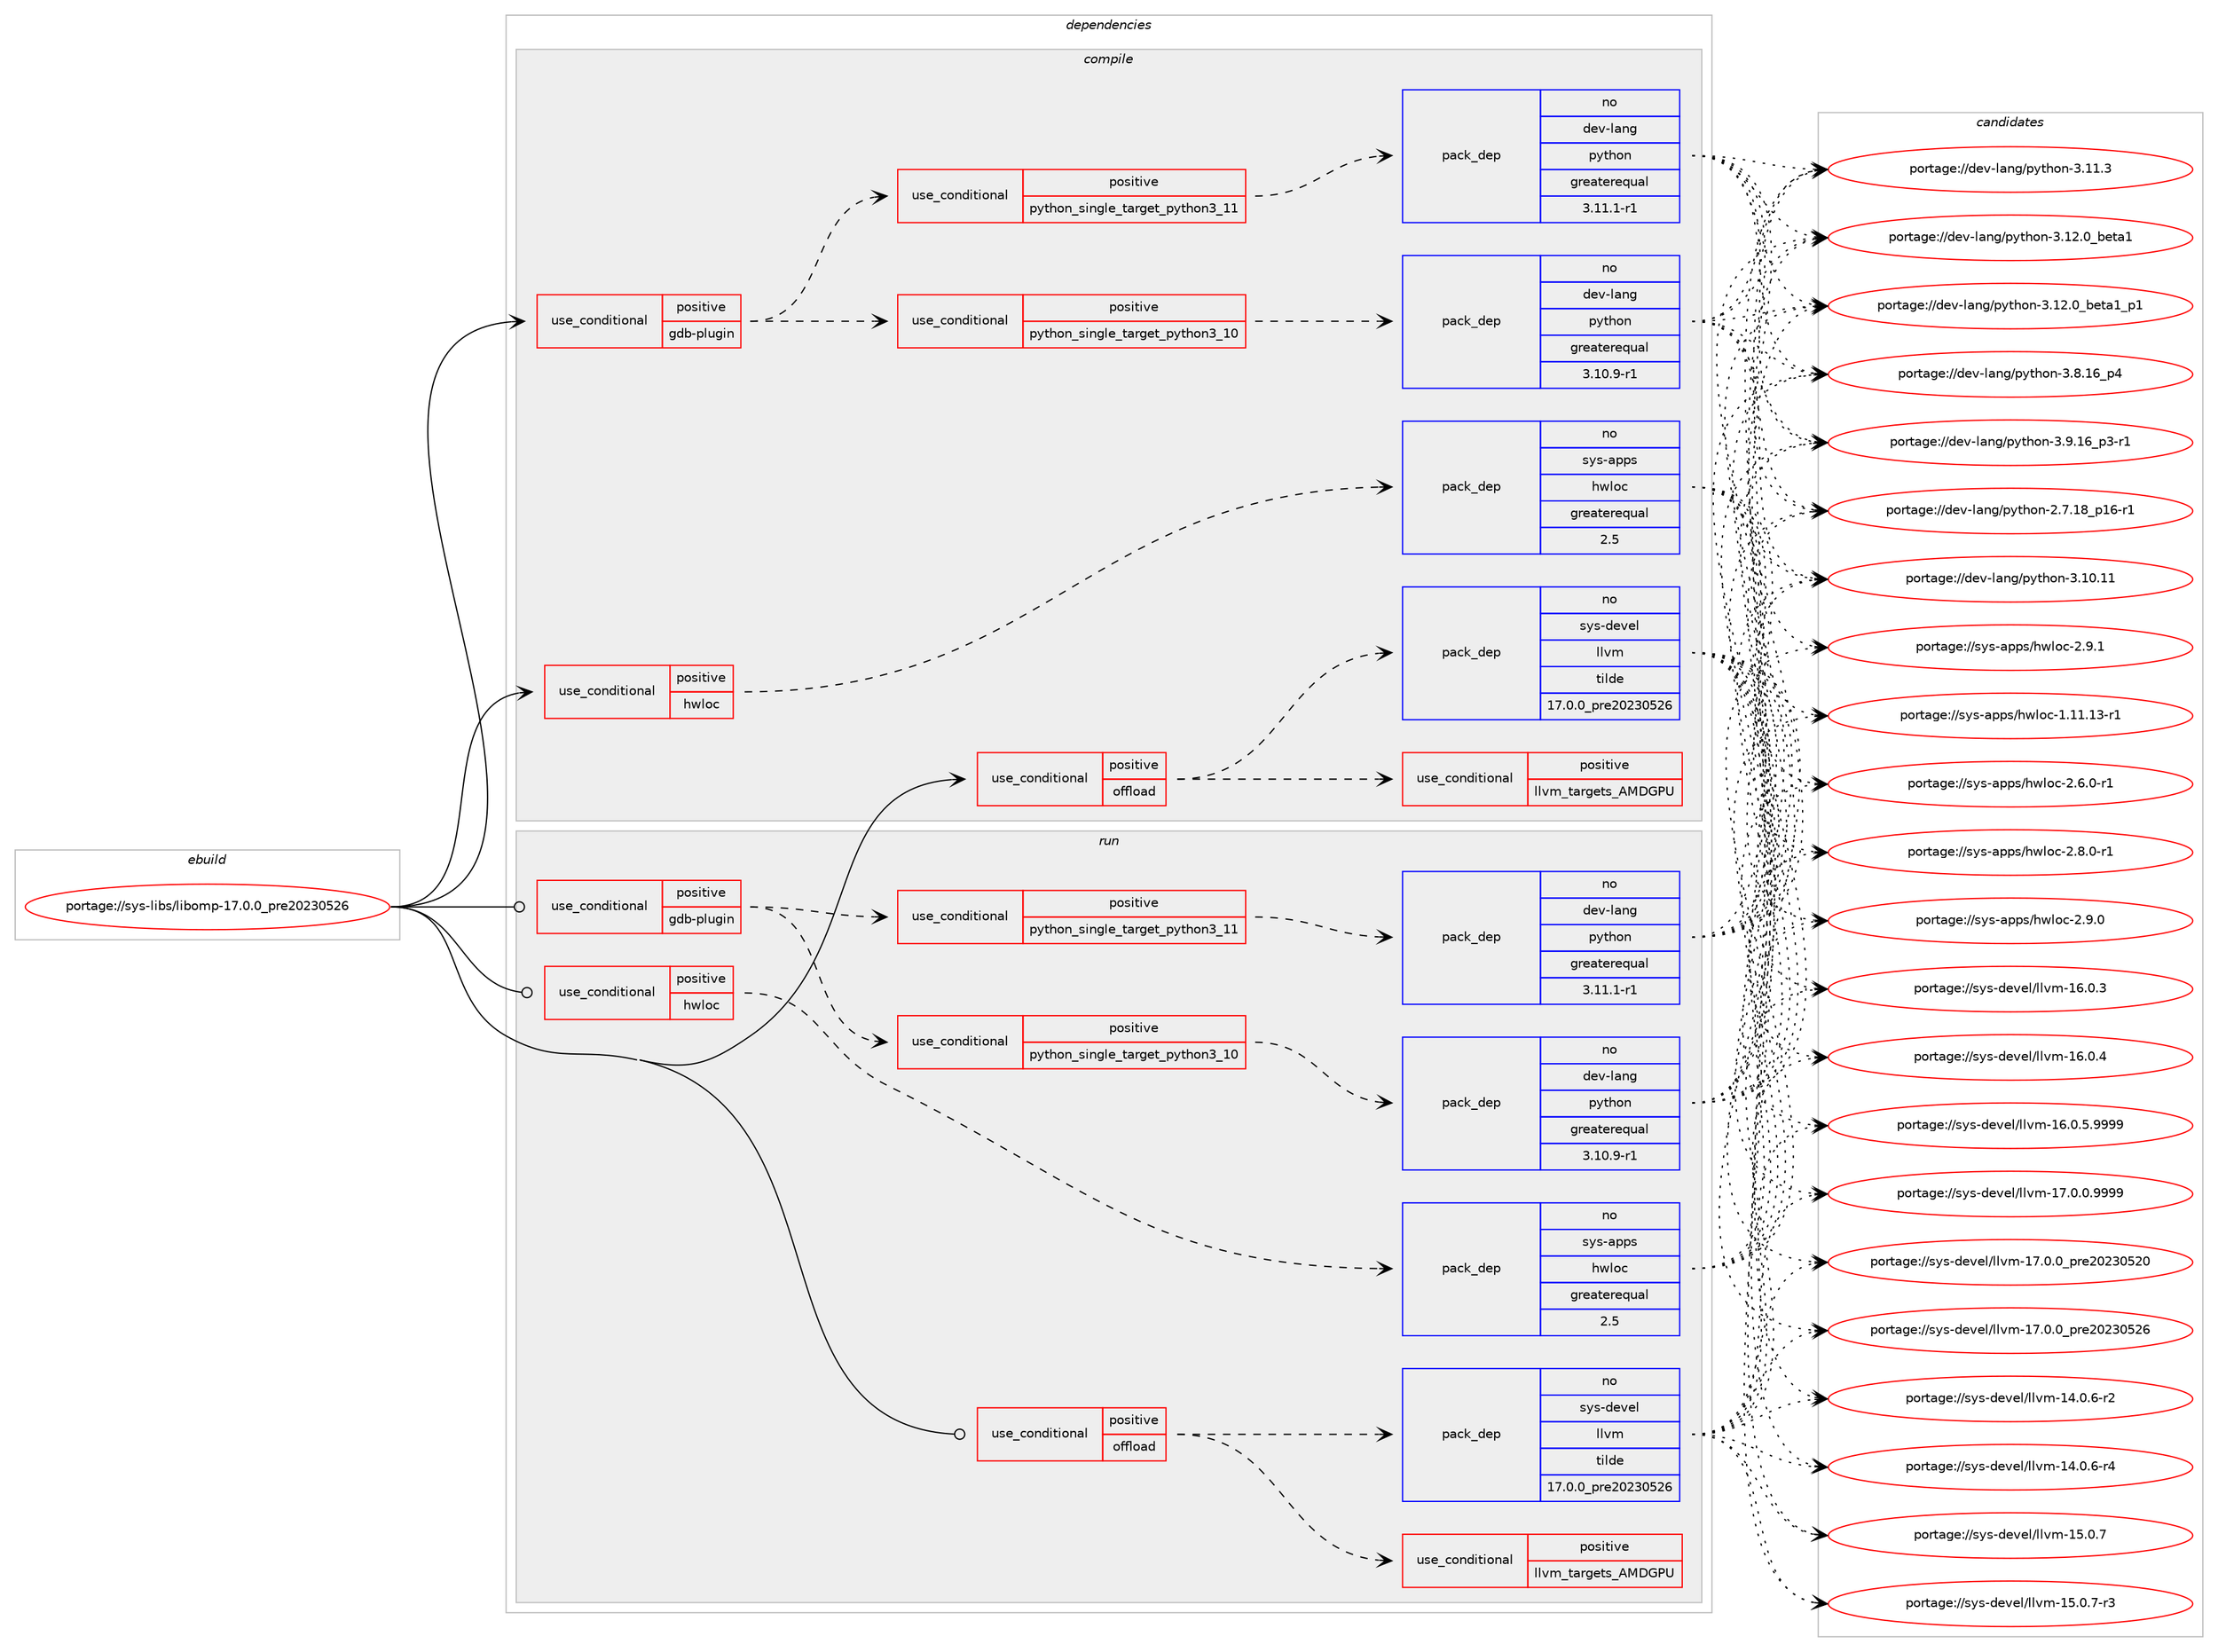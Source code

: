 digraph prolog {

# *************
# Graph options
# *************

newrank=true;
concentrate=true;
compound=true;
graph [rankdir=LR,fontname=Helvetica,fontsize=10,ranksep=1.5];#, ranksep=2.5, nodesep=0.2];
edge  [arrowhead=vee];
node  [fontname=Helvetica,fontsize=10];

# **********
# The ebuild
# **********

subgraph cluster_leftcol {
color=gray;
rank=same;
label=<<i>ebuild</i>>;
id [label="portage://sys-libs/libomp-17.0.0_pre20230526", color=red, width=4, href="../sys-libs/libomp-17.0.0_pre20230526.svg"];
}

# ****************
# The dependencies
# ****************

subgraph cluster_midcol {
color=gray;
label=<<i>dependencies</i>>;
subgraph cluster_compile {
fillcolor="#eeeeee";
style=filled;
label=<<i>compile</i>>;
subgraph cond3441 {
dependency5179 [label=<<TABLE BORDER="0" CELLBORDER="1" CELLSPACING="0" CELLPADDING="4"><TR><TD ROWSPAN="3" CELLPADDING="10">use_conditional</TD></TR><TR><TD>positive</TD></TR><TR><TD>gdb-plugin</TD></TR></TABLE>>, shape=none, color=red];
subgraph cond3442 {
dependency5180 [label=<<TABLE BORDER="0" CELLBORDER="1" CELLSPACING="0" CELLPADDING="4"><TR><TD ROWSPAN="3" CELLPADDING="10">use_conditional</TD></TR><TR><TD>positive</TD></TR><TR><TD>python_single_target_python3_10</TD></TR></TABLE>>, shape=none, color=red];
subgraph pack1710 {
dependency5181 [label=<<TABLE BORDER="0" CELLBORDER="1" CELLSPACING="0" CELLPADDING="4" WIDTH="220"><TR><TD ROWSPAN="6" CELLPADDING="30">pack_dep</TD></TR><TR><TD WIDTH="110">no</TD></TR><TR><TD>dev-lang</TD></TR><TR><TD>python</TD></TR><TR><TD>greaterequal</TD></TR><TR><TD>3.10.9-r1</TD></TR></TABLE>>, shape=none, color=blue];
}
dependency5180:e -> dependency5181:w [weight=20,style="dashed",arrowhead="vee"];
}
dependency5179:e -> dependency5180:w [weight=20,style="dashed",arrowhead="vee"];
subgraph cond3443 {
dependency5182 [label=<<TABLE BORDER="0" CELLBORDER="1" CELLSPACING="0" CELLPADDING="4"><TR><TD ROWSPAN="3" CELLPADDING="10">use_conditional</TD></TR><TR><TD>positive</TD></TR><TR><TD>python_single_target_python3_11</TD></TR></TABLE>>, shape=none, color=red];
subgraph pack1711 {
dependency5183 [label=<<TABLE BORDER="0" CELLBORDER="1" CELLSPACING="0" CELLPADDING="4" WIDTH="220"><TR><TD ROWSPAN="6" CELLPADDING="30">pack_dep</TD></TR><TR><TD WIDTH="110">no</TD></TR><TR><TD>dev-lang</TD></TR><TR><TD>python</TD></TR><TR><TD>greaterequal</TD></TR><TR><TD>3.11.1-r1</TD></TR></TABLE>>, shape=none, color=blue];
}
dependency5182:e -> dependency5183:w [weight=20,style="dashed",arrowhead="vee"];
}
dependency5179:e -> dependency5182:w [weight=20,style="dashed",arrowhead="vee"];
}
id:e -> dependency5179:w [weight=20,style="solid",arrowhead="vee"];
subgraph cond3444 {
dependency5184 [label=<<TABLE BORDER="0" CELLBORDER="1" CELLSPACING="0" CELLPADDING="4"><TR><TD ROWSPAN="3" CELLPADDING="10">use_conditional</TD></TR><TR><TD>positive</TD></TR><TR><TD>hwloc</TD></TR></TABLE>>, shape=none, color=red];
subgraph pack1712 {
dependency5185 [label=<<TABLE BORDER="0" CELLBORDER="1" CELLSPACING="0" CELLPADDING="4" WIDTH="220"><TR><TD ROWSPAN="6" CELLPADDING="30">pack_dep</TD></TR><TR><TD WIDTH="110">no</TD></TR><TR><TD>sys-apps</TD></TR><TR><TD>hwloc</TD></TR><TR><TD>greaterequal</TD></TR><TR><TD>2.5</TD></TR></TABLE>>, shape=none, color=blue];
}
dependency5184:e -> dependency5185:w [weight=20,style="dashed",arrowhead="vee"];
}
id:e -> dependency5184:w [weight=20,style="solid",arrowhead="vee"];
subgraph cond3445 {
dependency5186 [label=<<TABLE BORDER="0" CELLBORDER="1" CELLSPACING="0" CELLPADDING="4"><TR><TD ROWSPAN="3" CELLPADDING="10">use_conditional</TD></TR><TR><TD>positive</TD></TR><TR><TD>offload</TD></TR></TABLE>>, shape=none, color=red];
# *** BEGIN UNKNOWN DEPENDENCY TYPE (TODO) ***
# dependency5186 -> package_dependency(portage://sys-libs/libomp-17.0.0_pre20230526,install,no,dev-libs,libffi,none,[,,],any_same_slot,[use(optenable(abi_x86_32),negative),use(optenable(abi_x86_64),negative),use(optenable(abi_x86_x32),negative),use(optenable(abi_mips_n32),negative),use(optenable(abi_mips_n64),negative),use(optenable(abi_mips_o32),negative),use(optenable(abi_s390_32),negative),use(optenable(abi_s390_64),negative)])
# *** END UNKNOWN DEPENDENCY TYPE (TODO) ***

subgraph pack1713 {
dependency5187 [label=<<TABLE BORDER="0" CELLBORDER="1" CELLSPACING="0" CELLPADDING="4" WIDTH="220"><TR><TD ROWSPAN="6" CELLPADDING="30">pack_dep</TD></TR><TR><TD WIDTH="110">no</TD></TR><TR><TD>sys-devel</TD></TR><TR><TD>llvm</TD></TR><TR><TD>tilde</TD></TR><TR><TD>17.0.0_pre20230526</TD></TR></TABLE>>, shape=none, color=blue];
}
dependency5186:e -> dependency5187:w [weight=20,style="dashed",arrowhead="vee"];
subgraph cond3446 {
dependency5188 [label=<<TABLE BORDER="0" CELLBORDER="1" CELLSPACING="0" CELLPADDING="4"><TR><TD ROWSPAN="3" CELLPADDING="10">use_conditional</TD></TR><TR><TD>positive</TD></TR><TR><TD>llvm_targets_AMDGPU</TD></TR></TABLE>>, shape=none, color=red];
# *** BEGIN UNKNOWN DEPENDENCY TYPE (TODO) ***
# dependency5188 -> package_dependency(portage://sys-libs/libomp-17.0.0_pre20230526,install,no,dev-libs,rocr-runtime,none,[,,],any_same_slot,[])
# *** END UNKNOWN DEPENDENCY TYPE (TODO) ***

}
dependency5186:e -> dependency5188:w [weight=20,style="dashed",arrowhead="vee"];
}
id:e -> dependency5186:w [weight=20,style="solid",arrowhead="vee"];
# *** BEGIN UNKNOWN DEPENDENCY TYPE (TODO) ***
# id -> package_dependency(portage://sys-libs/libomp-17.0.0_pre20230526,install,strong,sys-devel,llvm,none,[,,],[slot(0)],[])
# *** END UNKNOWN DEPENDENCY TYPE (TODO) ***

}
subgraph cluster_compileandrun {
fillcolor="#eeeeee";
style=filled;
label=<<i>compile and run</i>>;
}
subgraph cluster_run {
fillcolor="#eeeeee";
style=filled;
label=<<i>run</i>>;
subgraph cond3447 {
dependency5189 [label=<<TABLE BORDER="0" CELLBORDER="1" CELLSPACING="0" CELLPADDING="4"><TR><TD ROWSPAN="3" CELLPADDING="10">use_conditional</TD></TR><TR><TD>positive</TD></TR><TR><TD>gdb-plugin</TD></TR></TABLE>>, shape=none, color=red];
subgraph cond3448 {
dependency5190 [label=<<TABLE BORDER="0" CELLBORDER="1" CELLSPACING="0" CELLPADDING="4"><TR><TD ROWSPAN="3" CELLPADDING="10">use_conditional</TD></TR><TR><TD>positive</TD></TR><TR><TD>python_single_target_python3_10</TD></TR></TABLE>>, shape=none, color=red];
subgraph pack1714 {
dependency5191 [label=<<TABLE BORDER="0" CELLBORDER="1" CELLSPACING="0" CELLPADDING="4" WIDTH="220"><TR><TD ROWSPAN="6" CELLPADDING="30">pack_dep</TD></TR><TR><TD WIDTH="110">no</TD></TR><TR><TD>dev-lang</TD></TR><TR><TD>python</TD></TR><TR><TD>greaterequal</TD></TR><TR><TD>3.10.9-r1</TD></TR></TABLE>>, shape=none, color=blue];
}
dependency5190:e -> dependency5191:w [weight=20,style="dashed",arrowhead="vee"];
}
dependency5189:e -> dependency5190:w [weight=20,style="dashed",arrowhead="vee"];
subgraph cond3449 {
dependency5192 [label=<<TABLE BORDER="0" CELLBORDER="1" CELLSPACING="0" CELLPADDING="4"><TR><TD ROWSPAN="3" CELLPADDING="10">use_conditional</TD></TR><TR><TD>positive</TD></TR><TR><TD>python_single_target_python3_11</TD></TR></TABLE>>, shape=none, color=red];
subgraph pack1715 {
dependency5193 [label=<<TABLE BORDER="0" CELLBORDER="1" CELLSPACING="0" CELLPADDING="4" WIDTH="220"><TR><TD ROWSPAN="6" CELLPADDING="30">pack_dep</TD></TR><TR><TD WIDTH="110">no</TD></TR><TR><TD>dev-lang</TD></TR><TR><TD>python</TD></TR><TR><TD>greaterequal</TD></TR><TR><TD>3.11.1-r1</TD></TR></TABLE>>, shape=none, color=blue];
}
dependency5192:e -> dependency5193:w [weight=20,style="dashed",arrowhead="vee"];
}
dependency5189:e -> dependency5192:w [weight=20,style="dashed",arrowhead="vee"];
}
id:e -> dependency5189:w [weight=20,style="solid",arrowhead="odot"];
subgraph cond3450 {
dependency5194 [label=<<TABLE BORDER="0" CELLBORDER="1" CELLSPACING="0" CELLPADDING="4"><TR><TD ROWSPAN="3" CELLPADDING="10">use_conditional</TD></TR><TR><TD>positive</TD></TR><TR><TD>hwloc</TD></TR></TABLE>>, shape=none, color=red];
subgraph pack1716 {
dependency5195 [label=<<TABLE BORDER="0" CELLBORDER="1" CELLSPACING="0" CELLPADDING="4" WIDTH="220"><TR><TD ROWSPAN="6" CELLPADDING="30">pack_dep</TD></TR><TR><TD WIDTH="110">no</TD></TR><TR><TD>sys-apps</TD></TR><TR><TD>hwloc</TD></TR><TR><TD>greaterequal</TD></TR><TR><TD>2.5</TD></TR></TABLE>>, shape=none, color=blue];
}
dependency5194:e -> dependency5195:w [weight=20,style="dashed",arrowhead="vee"];
}
id:e -> dependency5194:w [weight=20,style="solid",arrowhead="odot"];
subgraph cond3451 {
dependency5196 [label=<<TABLE BORDER="0" CELLBORDER="1" CELLSPACING="0" CELLPADDING="4"><TR><TD ROWSPAN="3" CELLPADDING="10">use_conditional</TD></TR><TR><TD>positive</TD></TR><TR><TD>offload</TD></TR></TABLE>>, shape=none, color=red];
# *** BEGIN UNKNOWN DEPENDENCY TYPE (TODO) ***
# dependency5196 -> package_dependency(portage://sys-libs/libomp-17.0.0_pre20230526,run,no,dev-libs,libffi,none,[,,],any_same_slot,[use(optenable(abi_x86_32),negative),use(optenable(abi_x86_64),negative),use(optenable(abi_x86_x32),negative),use(optenable(abi_mips_n32),negative),use(optenable(abi_mips_n64),negative),use(optenable(abi_mips_o32),negative),use(optenable(abi_s390_32),negative),use(optenable(abi_s390_64),negative)])
# *** END UNKNOWN DEPENDENCY TYPE (TODO) ***

subgraph pack1717 {
dependency5197 [label=<<TABLE BORDER="0" CELLBORDER="1" CELLSPACING="0" CELLPADDING="4" WIDTH="220"><TR><TD ROWSPAN="6" CELLPADDING="30">pack_dep</TD></TR><TR><TD WIDTH="110">no</TD></TR><TR><TD>sys-devel</TD></TR><TR><TD>llvm</TD></TR><TR><TD>tilde</TD></TR><TR><TD>17.0.0_pre20230526</TD></TR></TABLE>>, shape=none, color=blue];
}
dependency5196:e -> dependency5197:w [weight=20,style="dashed",arrowhead="vee"];
subgraph cond3452 {
dependency5198 [label=<<TABLE BORDER="0" CELLBORDER="1" CELLSPACING="0" CELLPADDING="4"><TR><TD ROWSPAN="3" CELLPADDING="10">use_conditional</TD></TR><TR><TD>positive</TD></TR><TR><TD>llvm_targets_AMDGPU</TD></TR></TABLE>>, shape=none, color=red];
# *** BEGIN UNKNOWN DEPENDENCY TYPE (TODO) ***
# dependency5198 -> package_dependency(portage://sys-libs/libomp-17.0.0_pre20230526,run,no,dev-libs,rocr-runtime,none,[,,],any_same_slot,[])
# *** END UNKNOWN DEPENDENCY TYPE (TODO) ***

}
dependency5196:e -> dependency5198:w [weight=20,style="dashed",arrowhead="vee"];
}
id:e -> dependency5196:w [weight=20,style="solid",arrowhead="odot"];
}
}

# **************
# The candidates
# **************

subgraph cluster_choices {
rank=same;
color=gray;
label=<<i>candidates</i>>;

subgraph choice1710 {
color=black;
nodesep=1;
choice100101118451089711010347112121116104111110455046554649569511249544511449 [label="portage://dev-lang/python-2.7.18_p16-r1", color=red, width=4,href="../dev-lang/python-2.7.18_p16-r1.svg"];
choice1001011184510897110103471121211161041111104551464948464949 [label="portage://dev-lang/python-3.10.11", color=red, width=4,href="../dev-lang/python-3.10.11.svg"];
choice10010111845108971101034711212111610411111045514649494651 [label="portage://dev-lang/python-3.11.3", color=red, width=4,href="../dev-lang/python-3.11.3.svg"];
choice1001011184510897110103471121211161041111104551464950464895981011169749 [label="portage://dev-lang/python-3.12.0_beta1", color=red, width=4,href="../dev-lang/python-3.12.0_beta1.svg"];
choice10010111845108971101034711212111610411111045514649504648959810111697499511249 [label="portage://dev-lang/python-3.12.0_beta1_p1", color=red, width=4,href="../dev-lang/python-3.12.0_beta1_p1.svg"];
choice100101118451089711010347112121116104111110455146564649549511252 [label="portage://dev-lang/python-3.8.16_p4", color=red, width=4,href="../dev-lang/python-3.8.16_p4.svg"];
choice1001011184510897110103471121211161041111104551465746495495112514511449 [label="portage://dev-lang/python-3.9.16_p3-r1", color=red, width=4,href="../dev-lang/python-3.9.16_p3-r1.svg"];
dependency5181:e -> choice100101118451089711010347112121116104111110455046554649569511249544511449:w [style=dotted,weight="100"];
dependency5181:e -> choice1001011184510897110103471121211161041111104551464948464949:w [style=dotted,weight="100"];
dependency5181:e -> choice10010111845108971101034711212111610411111045514649494651:w [style=dotted,weight="100"];
dependency5181:e -> choice1001011184510897110103471121211161041111104551464950464895981011169749:w [style=dotted,weight="100"];
dependency5181:e -> choice10010111845108971101034711212111610411111045514649504648959810111697499511249:w [style=dotted,weight="100"];
dependency5181:e -> choice100101118451089711010347112121116104111110455146564649549511252:w [style=dotted,weight="100"];
dependency5181:e -> choice1001011184510897110103471121211161041111104551465746495495112514511449:w [style=dotted,weight="100"];
}
subgraph choice1711 {
color=black;
nodesep=1;
choice100101118451089711010347112121116104111110455046554649569511249544511449 [label="portage://dev-lang/python-2.7.18_p16-r1", color=red, width=4,href="../dev-lang/python-2.7.18_p16-r1.svg"];
choice1001011184510897110103471121211161041111104551464948464949 [label="portage://dev-lang/python-3.10.11", color=red, width=4,href="../dev-lang/python-3.10.11.svg"];
choice10010111845108971101034711212111610411111045514649494651 [label="portage://dev-lang/python-3.11.3", color=red, width=4,href="../dev-lang/python-3.11.3.svg"];
choice1001011184510897110103471121211161041111104551464950464895981011169749 [label="portage://dev-lang/python-3.12.0_beta1", color=red, width=4,href="../dev-lang/python-3.12.0_beta1.svg"];
choice10010111845108971101034711212111610411111045514649504648959810111697499511249 [label="portage://dev-lang/python-3.12.0_beta1_p1", color=red, width=4,href="../dev-lang/python-3.12.0_beta1_p1.svg"];
choice100101118451089711010347112121116104111110455146564649549511252 [label="portage://dev-lang/python-3.8.16_p4", color=red, width=4,href="../dev-lang/python-3.8.16_p4.svg"];
choice1001011184510897110103471121211161041111104551465746495495112514511449 [label="portage://dev-lang/python-3.9.16_p3-r1", color=red, width=4,href="../dev-lang/python-3.9.16_p3-r1.svg"];
dependency5183:e -> choice100101118451089711010347112121116104111110455046554649569511249544511449:w [style=dotted,weight="100"];
dependency5183:e -> choice1001011184510897110103471121211161041111104551464948464949:w [style=dotted,weight="100"];
dependency5183:e -> choice10010111845108971101034711212111610411111045514649494651:w [style=dotted,weight="100"];
dependency5183:e -> choice1001011184510897110103471121211161041111104551464950464895981011169749:w [style=dotted,weight="100"];
dependency5183:e -> choice10010111845108971101034711212111610411111045514649504648959810111697499511249:w [style=dotted,weight="100"];
dependency5183:e -> choice100101118451089711010347112121116104111110455146564649549511252:w [style=dotted,weight="100"];
dependency5183:e -> choice1001011184510897110103471121211161041111104551465746495495112514511449:w [style=dotted,weight="100"];
}
subgraph choice1712 {
color=black;
nodesep=1;
choice1151211154597112112115471041191081119945494649494649514511449 [label="portage://sys-apps/hwloc-1.11.13-r1", color=red, width=4,href="../sys-apps/hwloc-1.11.13-r1.svg"];
choice115121115459711211211547104119108111994550465446484511449 [label="portage://sys-apps/hwloc-2.6.0-r1", color=red, width=4,href="../sys-apps/hwloc-2.6.0-r1.svg"];
choice115121115459711211211547104119108111994550465646484511449 [label="portage://sys-apps/hwloc-2.8.0-r1", color=red, width=4,href="../sys-apps/hwloc-2.8.0-r1.svg"];
choice11512111545971121121154710411910811199455046574648 [label="portage://sys-apps/hwloc-2.9.0", color=red, width=4,href="../sys-apps/hwloc-2.9.0.svg"];
choice11512111545971121121154710411910811199455046574649 [label="portage://sys-apps/hwloc-2.9.1", color=red, width=4,href="../sys-apps/hwloc-2.9.1.svg"];
dependency5185:e -> choice1151211154597112112115471041191081119945494649494649514511449:w [style=dotted,weight="100"];
dependency5185:e -> choice115121115459711211211547104119108111994550465446484511449:w [style=dotted,weight="100"];
dependency5185:e -> choice115121115459711211211547104119108111994550465646484511449:w [style=dotted,weight="100"];
dependency5185:e -> choice11512111545971121121154710411910811199455046574648:w [style=dotted,weight="100"];
dependency5185:e -> choice11512111545971121121154710411910811199455046574649:w [style=dotted,weight="100"];
}
subgraph choice1713 {
color=black;
nodesep=1;
choice1151211154510010111810110847108108118109454952464846544511450 [label="portage://sys-devel/llvm-14.0.6-r2", color=red, width=4,href="../sys-devel/llvm-14.0.6-r2.svg"];
choice1151211154510010111810110847108108118109454952464846544511452 [label="portage://sys-devel/llvm-14.0.6-r4", color=red, width=4,href="../sys-devel/llvm-14.0.6-r4.svg"];
choice115121115451001011181011084710810811810945495346484655 [label="portage://sys-devel/llvm-15.0.7", color=red, width=4,href="../sys-devel/llvm-15.0.7.svg"];
choice1151211154510010111810110847108108118109454953464846554511451 [label="portage://sys-devel/llvm-15.0.7-r3", color=red, width=4,href="../sys-devel/llvm-15.0.7-r3.svg"];
choice115121115451001011181011084710810811810945495446484651 [label="portage://sys-devel/llvm-16.0.3", color=red, width=4,href="../sys-devel/llvm-16.0.3.svg"];
choice115121115451001011181011084710810811810945495446484652 [label="portage://sys-devel/llvm-16.0.4", color=red, width=4,href="../sys-devel/llvm-16.0.4.svg"];
choice1151211154510010111810110847108108118109454954464846534657575757 [label="portage://sys-devel/llvm-16.0.5.9999", color=red, width=4,href="../sys-devel/llvm-16.0.5.9999.svg"];
choice1151211154510010111810110847108108118109454955464846484657575757 [label="portage://sys-devel/llvm-17.0.0.9999", color=red, width=4,href="../sys-devel/llvm-17.0.0.9999.svg"];
choice115121115451001011181011084710810811810945495546484648951121141015048505148535048 [label="portage://sys-devel/llvm-17.0.0_pre20230520", color=red, width=4,href="../sys-devel/llvm-17.0.0_pre20230520.svg"];
choice115121115451001011181011084710810811810945495546484648951121141015048505148535054 [label="portage://sys-devel/llvm-17.0.0_pre20230526", color=red, width=4,href="../sys-devel/llvm-17.0.0_pre20230526.svg"];
dependency5187:e -> choice1151211154510010111810110847108108118109454952464846544511450:w [style=dotted,weight="100"];
dependency5187:e -> choice1151211154510010111810110847108108118109454952464846544511452:w [style=dotted,weight="100"];
dependency5187:e -> choice115121115451001011181011084710810811810945495346484655:w [style=dotted,weight="100"];
dependency5187:e -> choice1151211154510010111810110847108108118109454953464846554511451:w [style=dotted,weight="100"];
dependency5187:e -> choice115121115451001011181011084710810811810945495446484651:w [style=dotted,weight="100"];
dependency5187:e -> choice115121115451001011181011084710810811810945495446484652:w [style=dotted,weight="100"];
dependency5187:e -> choice1151211154510010111810110847108108118109454954464846534657575757:w [style=dotted,weight="100"];
dependency5187:e -> choice1151211154510010111810110847108108118109454955464846484657575757:w [style=dotted,weight="100"];
dependency5187:e -> choice115121115451001011181011084710810811810945495546484648951121141015048505148535048:w [style=dotted,weight="100"];
dependency5187:e -> choice115121115451001011181011084710810811810945495546484648951121141015048505148535054:w [style=dotted,weight="100"];
}
subgraph choice1714 {
color=black;
nodesep=1;
choice100101118451089711010347112121116104111110455046554649569511249544511449 [label="portage://dev-lang/python-2.7.18_p16-r1", color=red, width=4,href="../dev-lang/python-2.7.18_p16-r1.svg"];
choice1001011184510897110103471121211161041111104551464948464949 [label="portage://dev-lang/python-3.10.11", color=red, width=4,href="../dev-lang/python-3.10.11.svg"];
choice10010111845108971101034711212111610411111045514649494651 [label="portage://dev-lang/python-3.11.3", color=red, width=4,href="../dev-lang/python-3.11.3.svg"];
choice1001011184510897110103471121211161041111104551464950464895981011169749 [label="portage://dev-lang/python-3.12.0_beta1", color=red, width=4,href="../dev-lang/python-3.12.0_beta1.svg"];
choice10010111845108971101034711212111610411111045514649504648959810111697499511249 [label="portage://dev-lang/python-3.12.0_beta1_p1", color=red, width=4,href="../dev-lang/python-3.12.0_beta1_p1.svg"];
choice100101118451089711010347112121116104111110455146564649549511252 [label="portage://dev-lang/python-3.8.16_p4", color=red, width=4,href="../dev-lang/python-3.8.16_p4.svg"];
choice1001011184510897110103471121211161041111104551465746495495112514511449 [label="portage://dev-lang/python-3.9.16_p3-r1", color=red, width=4,href="../dev-lang/python-3.9.16_p3-r1.svg"];
dependency5191:e -> choice100101118451089711010347112121116104111110455046554649569511249544511449:w [style=dotted,weight="100"];
dependency5191:e -> choice1001011184510897110103471121211161041111104551464948464949:w [style=dotted,weight="100"];
dependency5191:e -> choice10010111845108971101034711212111610411111045514649494651:w [style=dotted,weight="100"];
dependency5191:e -> choice1001011184510897110103471121211161041111104551464950464895981011169749:w [style=dotted,weight="100"];
dependency5191:e -> choice10010111845108971101034711212111610411111045514649504648959810111697499511249:w [style=dotted,weight="100"];
dependency5191:e -> choice100101118451089711010347112121116104111110455146564649549511252:w [style=dotted,weight="100"];
dependency5191:e -> choice1001011184510897110103471121211161041111104551465746495495112514511449:w [style=dotted,weight="100"];
}
subgraph choice1715 {
color=black;
nodesep=1;
choice100101118451089711010347112121116104111110455046554649569511249544511449 [label="portage://dev-lang/python-2.7.18_p16-r1", color=red, width=4,href="../dev-lang/python-2.7.18_p16-r1.svg"];
choice1001011184510897110103471121211161041111104551464948464949 [label="portage://dev-lang/python-3.10.11", color=red, width=4,href="../dev-lang/python-3.10.11.svg"];
choice10010111845108971101034711212111610411111045514649494651 [label="portage://dev-lang/python-3.11.3", color=red, width=4,href="../dev-lang/python-3.11.3.svg"];
choice1001011184510897110103471121211161041111104551464950464895981011169749 [label="portage://dev-lang/python-3.12.0_beta1", color=red, width=4,href="../dev-lang/python-3.12.0_beta1.svg"];
choice10010111845108971101034711212111610411111045514649504648959810111697499511249 [label="portage://dev-lang/python-3.12.0_beta1_p1", color=red, width=4,href="../dev-lang/python-3.12.0_beta1_p1.svg"];
choice100101118451089711010347112121116104111110455146564649549511252 [label="portage://dev-lang/python-3.8.16_p4", color=red, width=4,href="../dev-lang/python-3.8.16_p4.svg"];
choice1001011184510897110103471121211161041111104551465746495495112514511449 [label="portage://dev-lang/python-3.9.16_p3-r1", color=red, width=4,href="../dev-lang/python-3.9.16_p3-r1.svg"];
dependency5193:e -> choice100101118451089711010347112121116104111110455046554649569511249544511449:w [style=dotted,weight="100"];
dependency5193:e -> choice1001011184510897110103471121211161041111104551464948464949:w [style=dotted,weight="100"];
dependency5193:e -> choice10010111845108971101034711212111610411111045514649494651:w [style=dotted,weight="100"];
dependency5193:e -> choice1001011184510897110103471121211161041111104551464950464895981011169749:w [style=dotted,weight="100"];
dependency5193:e -> choice10010111845108971101034711212111610411111045514649504648959810111697499511249:w [style=dotted,weight="100"];
dependency5193:e -> choice100101118451089711010347112121116104111110455146564649549511252:w [style=dotted,weight="100"];
dependency5193:e -> choice1001011184510897110103471121211161041111104551465746495495112514511449:w [style=dotted,weight="100"];
}
subgraph choice1716 {
color=black;
nodesep=1;
choice1151211154597112112115471041191081119945494649494649514511449 [label="portage://sys-apps/hwloc-1.11.13-r1", color=red, width=4,href="../sys-apps/hwloc-1.11.13-r1.svg"];
choice115121115459711211211547104119108111994550465446484511449 [label="portage://sys-apps/hwloc-2.6.0-r1", color=red, width=4,href="../sys-apps/hwloc-2.6.0-r1.svg"];
choice115121115459711211211547104119108111994550465646484511449 [label="portage://sys-apps/hwloc-2.8.0-r1", color=red, width=4,href="../sys-apps/hwloc-2.8.0-r1.svg"];
choice11512111545971121121154710411910811199455046574648 [label="portage://sys-apps/hwloc-2.9.0", color=red, width=4,href="../sys-apps/hwloc-2.9.0.svg"];
choice11512111545971121121154710411910811199455046574649 [label="portage://sys-apps/hwloc-2.9.1", color=red, width=4,href="../sys-apps/hwloc-2.9.1.svg"];
dependency5195:e -> choice1151211154597112112115471041191081119945494649494649514511449:w [style=dotted,weight="100"];
dependency5195:e -> choice115121115459711211211547104119108111994550465446484511449:w [style=dotted,weight="100"];
dependency5195:e -> choice115121115459711211211547104119108111994550465646484511449:w [style=dotted,weight="100"];
dependency5195:e -> choice11512111545971121121154710411910811199455046574648:w [style=dotted,weight="100"];
dependency5195:e -> choice11512111545971121121154710411910811199455046574649:w [style=dotted,weight="100"];
}
subgraph choice1717 {
color=black;
nodesep=1;
choice1151211154510010111810110847108108118109454952464846544511450 [label="portage://sys-devel/llvm-14.0.6-r2", color=red, width=4,href="../sys-devel/llvm-14.0.6-r2.svg"];
choice1151211154510010111810110847108108118109454952464846544511452 [label="portage://sys-devel/llvm-14.0.6-r4", color=red, width=4,href="../sys-devel/llvm-14.0.6-r4.svg"];
choice115121115451001011181011084710810811810945495346484655 [label="portage://sys-devel/llvm-15.0.7", color=red, width=4,href="../sys-devel/llvm-15.0.7.svg"];
choice1151211154510010111810110847108108118109454953464846554511451 [label="portage://sys-devel/llvm-15.0.7-r3", color=red, width=4,href="../sys-devel/llvm-15.0.7-r3.svg"];
choice115121115451001011181011084710810811810945495446484651 [label="portage://sys-devel/llvm-16.0.3", color=red, width=4,href="../sys-devel/llvm-16.0.3.svg"];
choice115121115451001011181011084710810811810945495446484652 [label="portage://sys-devel/llvm-16.0.4", color=red, width=4,href="../sys-devel/llvm-16.0.4.svg"];
choice1151211154510010111810110847108108118109454954464846534657575757 [label="portage://sys-devel/llvm-16.0.5.9999", color=red, width=4,href="../sys-devel/llvm-16.0.5.9999.svg"];
choice1151211154510010111810110847108108118109454955464846484657575757 [label="portage://sys-devel/llvm-17.0.0.9999", color=red, width=4,href="../sys-devel/llvm-17.0.0.9999.svg"];
choice115121115451001011181011084710810811810945495546484648951121141015048505148535048 [label="portage://sys-devel/llvm-17.0.0_pre20230520", color=red, width=4,href="../sys-devel/llvm-17.0.0_pre20230520.svg"];
choice115121115451001011181011084710810811810945495546484648951121141015048505148535054 [label="portage://sys-devel/llvm-17.0.0_pre20230526", color=red, width=4,href="../sys-devel/llvm-17.0.0_pre20230526.svg"];
dependency5197:e -> choice1151211154510010111810110847108108118109454952464846544511450:w [style=dotted,weight="100"];
dependency5197:e -> choice1151211154510010111810110847108108118109454952464846544511452:w [style=dotted,weight="100"];
dependency5197:e -> choice115121115451001011181011084710810811810945495346484655:w [style=dotted,weight="100"];
dependency5197:e -> choice1151211154510010111810110847108108118109454953464846554511451:w [style=dotted,weight="100"];
dependency5197:e -> choice115121115451001011181011084710810811810945495446484651:w [style=dotted,weight="100"];
dependency5197:e -> choice115121115451001011181011084710810811810945495446484652:w [style=dotted,weight="100"];
dependency5197:e -> choice1151211154510010111810110847108108118109454954464846534657575757:w [style=dotted,weight="100"];
dependency5197:e -> choice1151211154510010111810110847108108118109454955464846484657575757:w [style=dotted,weight="100"];
dependency5197:e -> choice115121115451001011181011084710810811810945495546484648951121141015048505148535048:w [style=dotted,weight="100"];
dependency5197:e -> choice115121115451001011181011084710810811810945495546484648951121141015048505148535054:w [style=dotted,weight="100"];
}
}

}
